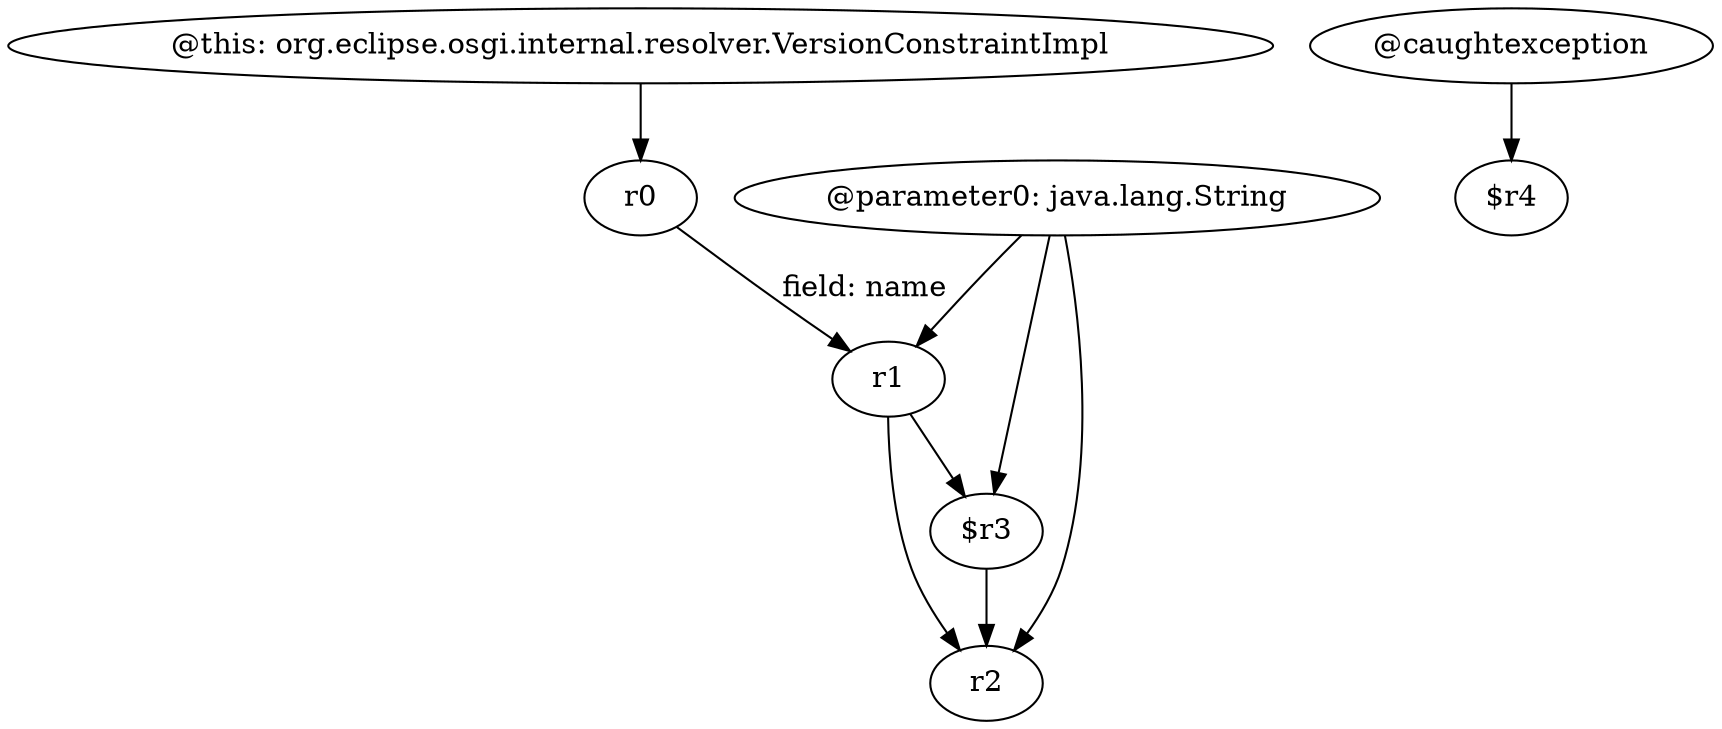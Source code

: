 digraph g {
0[label="@parameter0: java.lang.String"]
1[label="r1"]
0->1[label=""]
2[label="$r3"]
3[label="r2"]
2->3[label=""]
1->3[label=""]
4[label="r0"]
4->1[label="field: name"]
5[label="@caughtexception"]
6[label="$r4"]
5->6[label=""]
7[label="@this: org.eclipse.osgi.internal.resolver.VersionConstraintImpl"]
7->4[label=""]
0->2[label=""]
0->3[label=""]
1->2[label=""]
}